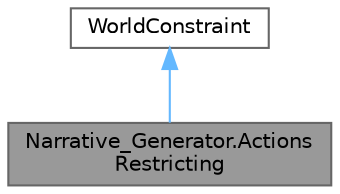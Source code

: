 digraph "Narrative_Generator.ActionsRestricting"
{
 // LATEX_PDF_SIZE
  bgcolor="transparent";
  edge [fontname=Helvetica,fontsize=10,labelfontname=Helvetica,labelfontsize=10];
  node [fontname=Helvetica,fontsize=10,shape=box,height=0.2,width=0.4];
  Node1 [label="Narrative_Generator.Actions\lRestricting",height=0.2,width=0.4,color="gray40", fillcolor="grey60", style="filled", fontcolor="black",tooltip="A type of constraint that restricts agents from performing actions."];
  Node2 -> Node1 [dir="back",color="steelblue1",style="solid"];
  Node2 [label="WorldConstraint",height=0.2,width=0.4,color="gray40", fillcolor="white", style="filled",URL="$class_narrative___generator_1_1_world_constraint.html",tooltip="The base class for implementing the constraints imposed on the story."];
}
